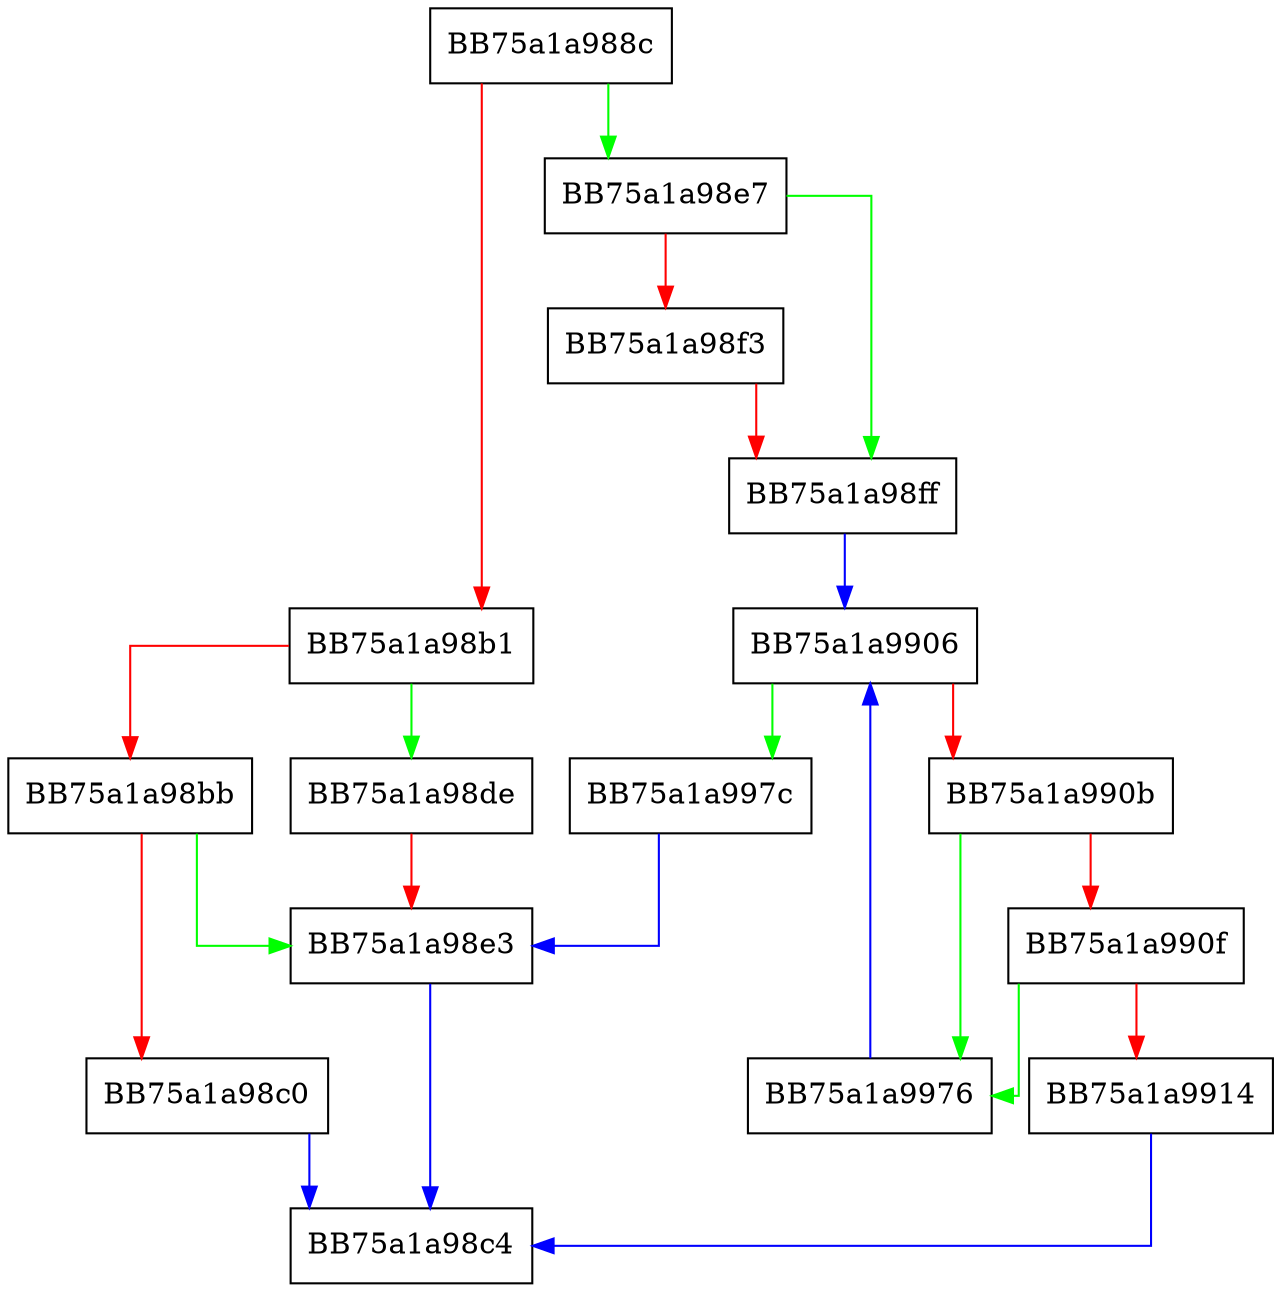 digraph sigseqfromrecid {
  node [shape="box"];
  graph [splines=ortho];
  BB75a1a988c -> BB75a1a98e7 [color="green"];
  BB75a1a988c -> BB75a1a98b1 [color="red"];
  BB75a1a98b1 -> BB75a1a98de [color="green"];
  BB75a1a98b1 -> BB75a1a98bb [color="red"];
  BB75a1a98bb -> BB75a1a98e3 [color="green"];
  BB75a1a98bb -> BB75a1a98c0 [color="red"];
  BB75a1a98c0 -> BB75a1a98c4 [color="blue"];
  BB75a1a98de -> BB75a1a98e3 [color="red"];
  BB75a1a98e3 -> BB75a1a98c4 [color="blue"];
  BB75a1a98e7 -> BB75a1a98ff [color="green"];
  BB75a1a98e7 -> BB75a1a98f3 [color="red"];
  BB75a1a98f3 -> BB75a1a98ff [color="red"];
  BB75a1a98ff -> BB75a1a9906 [color="blue"];
  BB75a1a9906 -> BB75a1a997c [color="green"];
  BB75a1a9906 -> BB75a1a990b [color="red"];
  BB75a1a990b -> BB75a1a9976 [color="green"];
  BB75a1a990b -> BB75a1a990f [color="red"];
  BB75a1a990f -> BB75a1a9976 [color="green"];
  BB75a1a990f -> BB75a1a9914 [color="red"];
  BB75a1a9914 -> BB75a1a98c4 [color="blue"];
  BB75a1a9976 -> BB75a1a9906 [color="blue"];
  BB75a1a997c -> BB75a1a98e3 [color="blue"];
}